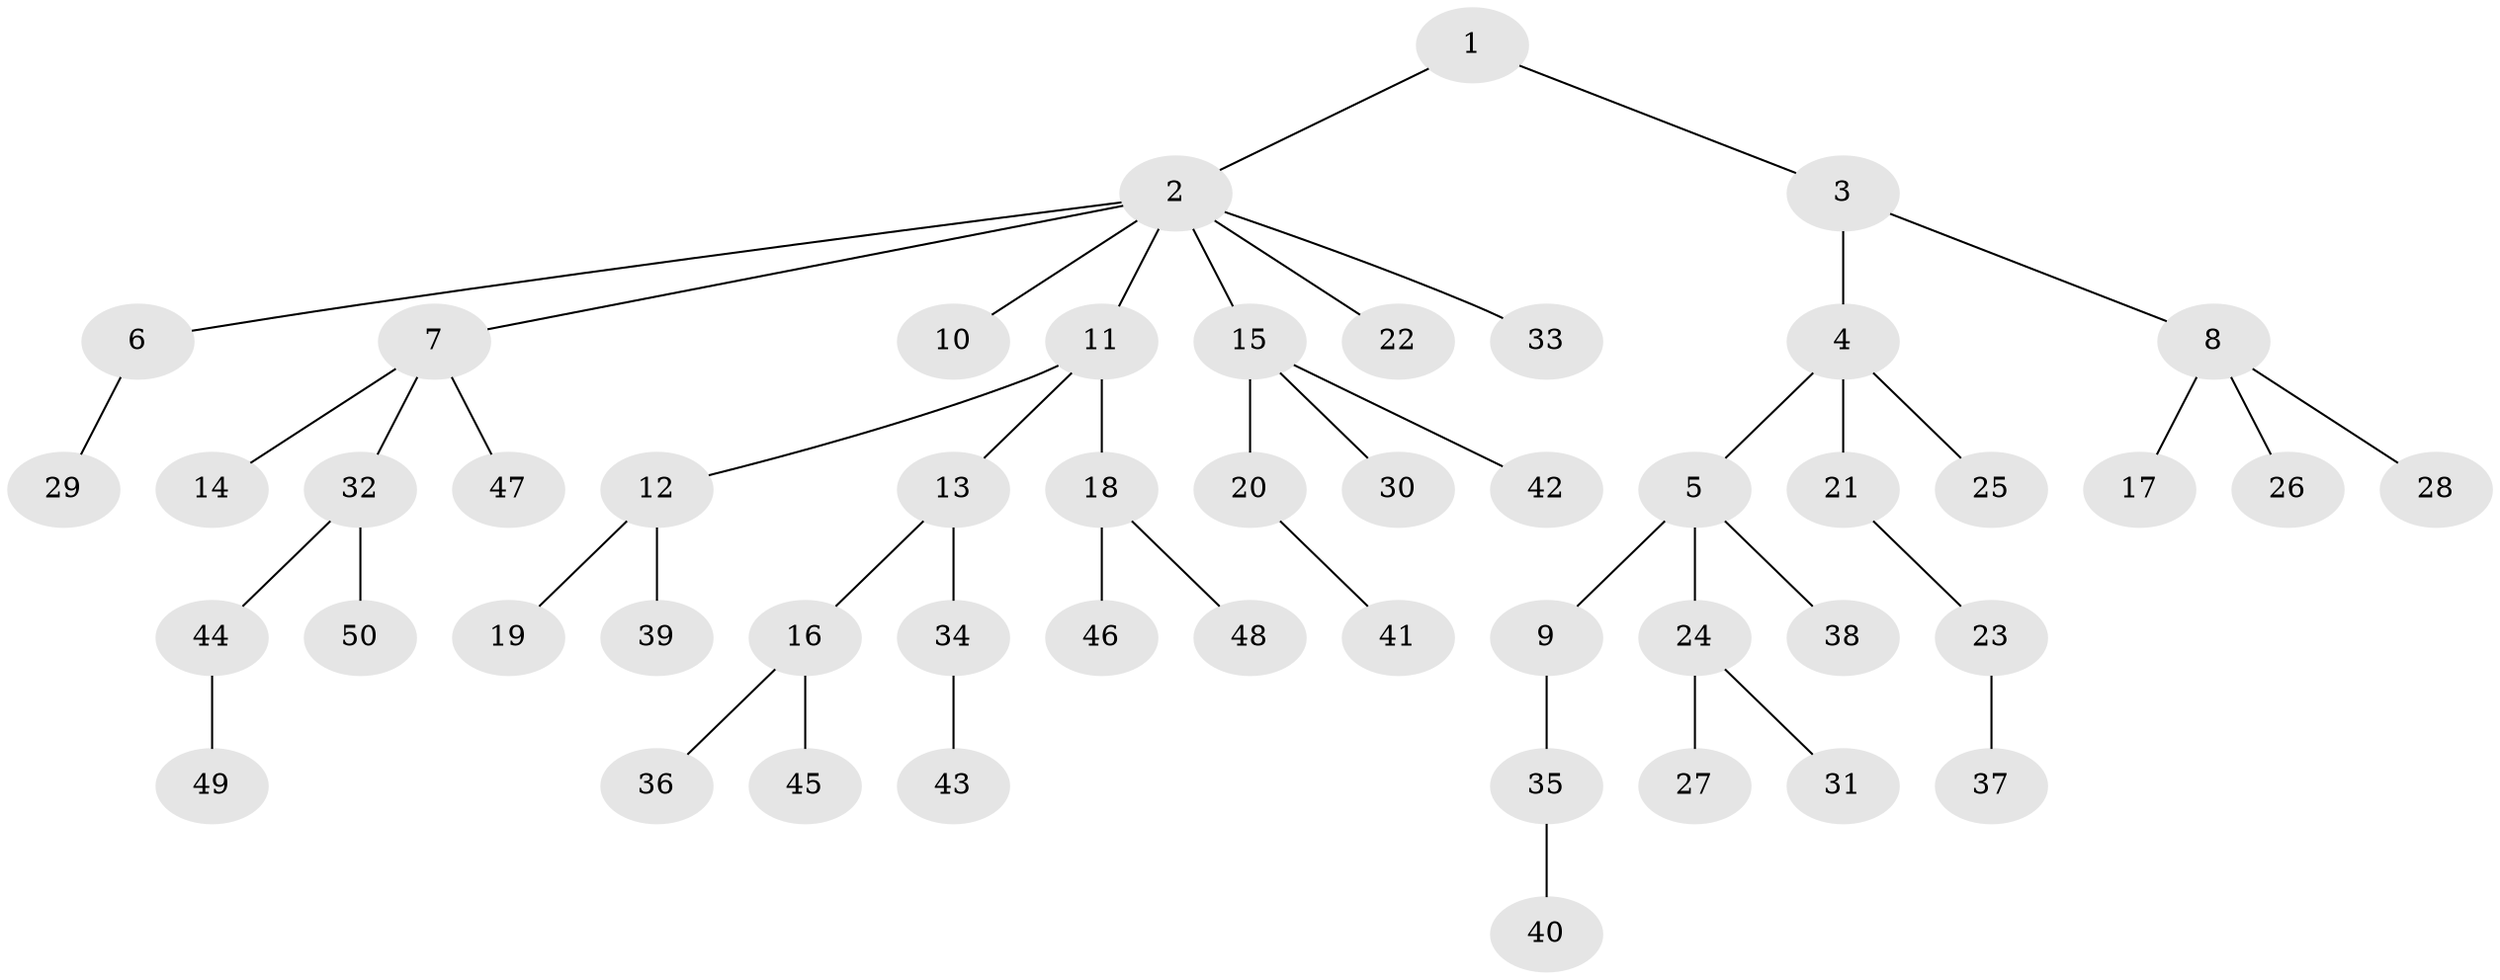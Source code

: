 // coarse degree distribution, {1: 0.7142857142857143, 4: 0.02857142857142857, 2: 0.2, 5: 0.02857142857142857, 20: 0.02857142857142857}
// Generated by graph-tools (version 1.1) at 2025/55/03/04/25 21:55:51]
// undirected, 50 vertices, 49 edges
graph export_dot {
graph [start="1"]
  node [color=gray90,style=filled];
  1;
  2;
  3;
  4;
  5;
  6;
  7;
  8;
  9;
  10;
  11;
  12;
  13;
  14;
  15;
  16;
  17;
  18;
  19;
  20;
  21;
  22;
  23;
  24;
  25;
  26;
  27;
  28;
  29;
  30;
  31;
  32;
  33;
  34;
  35;
  36;
  37;
  38;
  39;
  40;
  41;
  42;
  43;
  44;
  45;
  46;
  47;
  48;
  49;
  50;
  1 -- 2;
  1 -- 3;
  2 -- 6;
  2 -- 7;
  2 -- 10;
  2 -- 11;
  2 -- 15;
  2 -- 22;
  2 -- 33;
  3 -- 4;
  3 -- 8;
  4 -- 5;
  4 -- 21;
  4 -- 25;
  5 -- 9;
  5 -- 24;
  5 -- 38;
  6 -- 29;
  7 -- 14;
  7 -- 32;
  7 -- 47;
  8 -- 17;
  8 -- 26;
  8 -- 28;
  9 -- 35;
  11 -- 12;
  11 -- 13;
  11 -- 18;
  12 -- 19;
  12 -- 39;
  13 -- 16;
  13 -- 34;
  15 -- 20;
  15 -- 30;
  15 -- 42;
  16 -- 36;
  16 -- 45;
  18 -- 46;
  18 -- 48;
  20 -- 41;
  21 -- 23;
  23 -- 37;
  24 -- 27;
  24 -- 31;
  32 -- 44;
  32 -- 50;
  34 -- 43;
  35 -- 40;
  44 -- 49;
}
